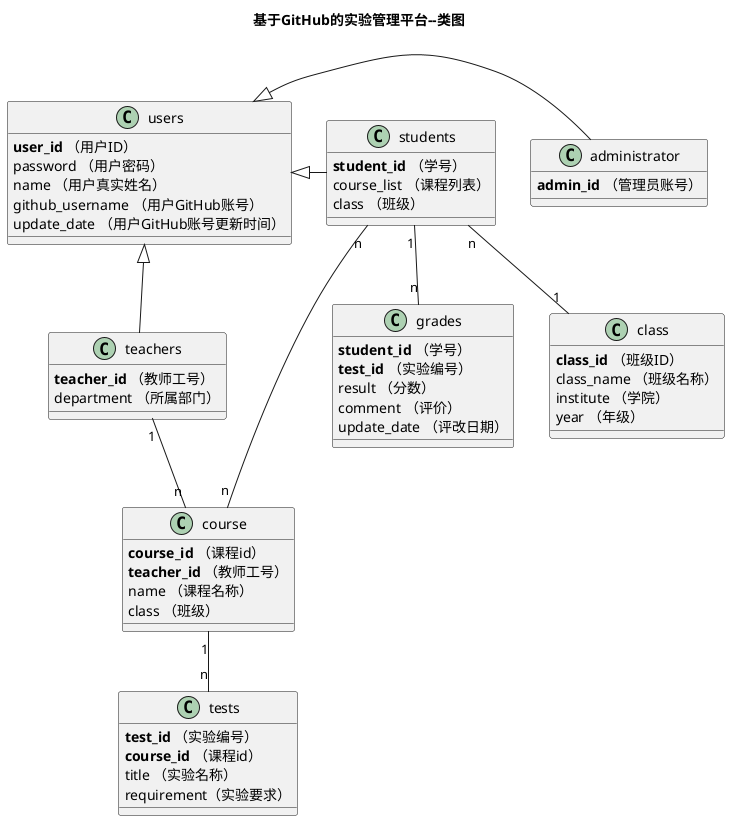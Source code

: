 @startuml
title 基于GitHub的实验管理平台--类图
class users {
    <b>user_id</b> （用户ID）
    password （用户密码）
    name （用户真实姓名）
    github_username （用户GitHub账号）
    update_date （用户GitHub账号更新时间）
}
class administrator {
    <b>admin_id</b> （管理员账号）
}
class teachers{
    <b>teacher_id</b> （教师工号）
    department （所属部门）
}
class students{
    <b>student_id</b> （学号）
    course_list （课程列表）
    class （班级）
}

class course{
    <b>course_id</b> （课程id）
    <b>teacher_id</b> （教师工号）
    name （课程名称）
    class （班级）
}

users <|- administrator
users <|- students
users <|-- teachers

class grades {
    <b>student_id</b> （学号）
    <b>test_id</b> （实验编号）
    result （分数）
    comment （评价）
    update_date （评改日期）
}

class tests {
    <b>test_id</b> （实验编号）
    <b>course_id</b> （课程id）
    title （实验名称）
    requirement（实验要求）
}

class class {
    <b>class_id</b> （班级ID）
    class_name （班级名称）
    institute （学院）
    year （年级）
}

teachers "1" -- "n"  course
students "n" -- "1"  class
students "n" -- "n"  course
students "1" -- "n"  grades
course "1" -- "n"  tests

@enduml